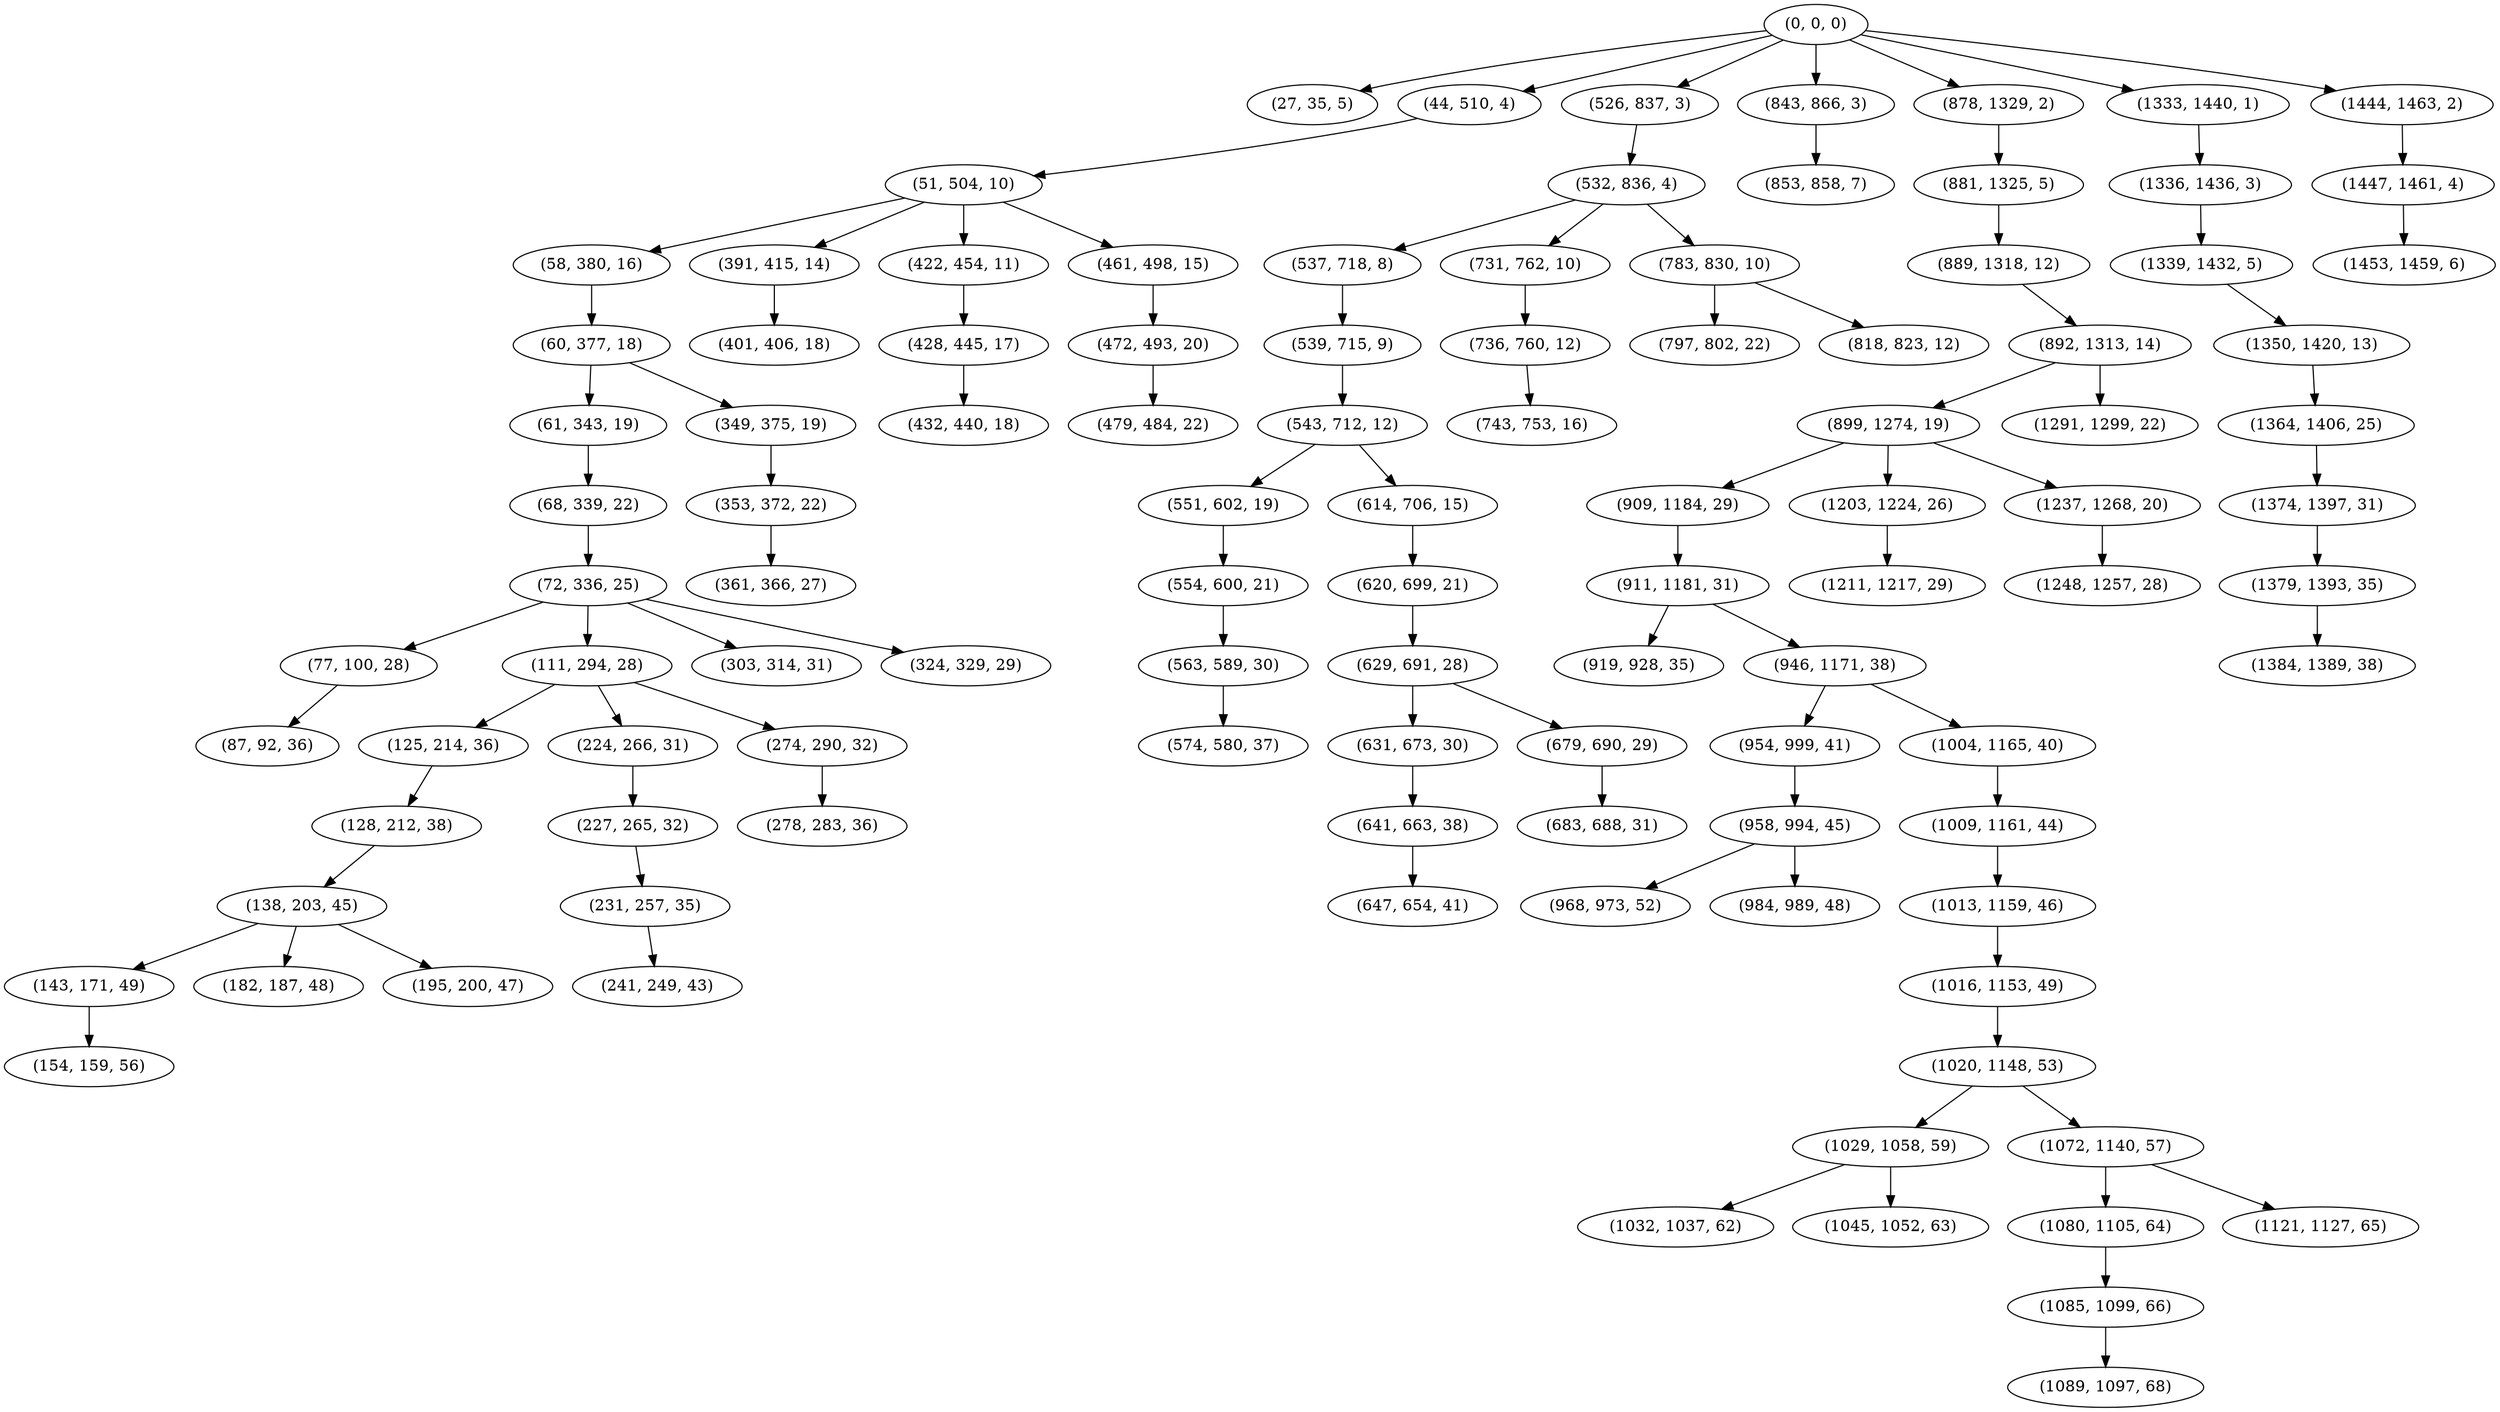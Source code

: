 digraph tree {
    "(0, 0, 0)";
    "(27, 35, 5)";
    "(44, 510, 4)";
    "(51, 504, 10)";
    "(58, 380, 16)";
    "(60, 377, 18)";
    "(61, 343, 19)";
    "(68, 339, 22)";
    "(72, 336, 25)";
    "(77, 100, 28)";
    "(87, 92, 36)";
    "(111, 294, 28)";
    "(125, 214, 36)";
    "(128, 212, 38)";
    "(138, 203, 45)";
    "(143, 171, 49)";
    "(154, 159, 56)";
    "(182, 187, 48)";
    "(195, 200, 47)";
    "(224, 266, 31)";
    "(227, 265, 32)";
    "(231, 257, 35)";
    "(241, 249, 43)";
    "(274, 290, 32)";
    "(278, 283, 36)";
    "(303, 314, 31)";
    "(324, 329, 29)";
    "(349, 375, 19)";
    "(353, 372, 22)";
    "(361, 366, 27)";
    "(391, 415, 14)";
    "(401, 406, 18)";
    "(422, 454, 11)";
    "(428, 445, 17)";
    "(432, 440, 18)";
    "(461, 498, 15)";
    "(472, 493, 20)";
    "(479, 484, 22)";
    "(526, 837, 3)";
    "(532, 836, 4)";
    "(537, 718, 8)";
    "(539, 715, 9)";
    "(543, 712, 12)";
    "(551, 602, 19)";
    "(554, 600, 21)";
    "(563, 589, 30)";
    "(574, 580, 37)";
    "(614, 706, 15)";
    "(620, 699, 21)";
    "(629, 691, 28)";
    "(631, 673, 30)";
    "(641, 663, 38)";
    "(647, 654, 41)";
    "(679, 690, 29)";
    "(683, 688, 31)";
    "(731, 762, 10)";
    "(736, 760, 12)";
    "(743, 753, 16)";
    "(783, 830, 10)";
    "(797, 802, 22)";
    "(818, 823, 12)";
    "(843, 866, 3)";
    "(853, 858, 7)";
    "(878, 1329, 2)";
    "(881, 1325, 5)";
    "(889, 1318, 12)";
    "(892, 1313, 14)";
    "(899, 1274, 19)";
    "(909, 1184, 29)";
    "(911, 1181, 31)";
    "(919, 928, 35)";
    "(946, 1171, 38)";
    "(954, 999, 41)";
    "(958, 994, 45)";
    "(968, 973, 52)";
    "(984, 989, 48)";
    "(1004, 1165, 40)";
    "(1009, 1161, 44)";
    "(1013, 1159, 46)";
    "(1016, 1153, 49)";
    "(1020, 1148, 53)";
    "(1029, 1058, 59)";
    "(1032, 1037, 62)";
    "(1045, 1052, 63)";
    "(1072, 1140, 57)";
    "(1080, 1105, 64)";
    "(1085, 1099, 66)";
    "(1089, 1097, 68)";
    "(1121, 1127, 65)";
    "(1203, 1224, 26)";
    "(1211, 1217, 29)";
    "(1237, 1268, 20)";
    "(1248, 1257, 28)";
    "(1291, 1299, 22)";
    "(1333, 1440, 1)";
    "(1336, 1436, 3)";
    "(1339, 1432, 5)";
    "(1350, 1420, 13)";
    "(1364, 1406, 25)";
    "(1374, 1397, 31)";
    "(1379, 1393, 35)";
    "(1384, 1389, 38)";
    "(1444, 1463, 2)";
    "(1447, 1461, 4)";
    "(1453, 1459, 6)";
    "(0, 0, 0)" -> "(27, 35, 5)";
    "(0, 0, 0)" -> "(44, 510, 4)";
    "(0, 0, 0)" -> "(526, 837, 3)";
    "(0, 0, 0)" -> "(843, 866, 3)";
    "(0, 0, 0)" -> "(878, 1329, 2)";
    "(0, 0, 0)" -> "(1333, 1440, 1)";
    "(0, 0, 0)" -> "(1444, 1463, 2)";
    "(44, 510, 4)" -> "(51, 504, 10)";
    "(51, 504, 10)" -> "(58, 380, 16)";
    "(51, 504, 10)" -> "(391, 415, 14)";
    "(51, 504, 10)" -> "(422, 454, 11)";
    "(51, 504, 10)" -> "(461, 498, 15)";
    "(58, 380, 16)" -> "(60, 377, 18)";
    "(60, 377, 18)" -> "(61, 343, 19)";
    "(60, 377, 18)" -> "(349, 375, 19)";
    "(61, 343, 19)" -> "(68, 339, 22)";
    "(68, 339, 22)" -> "(72, 336, 25)";
    "(72, 336, 25)" -> "(77, 100, 28)";
    "(72, 336, 25)" -> "(111, 294, 28)";
    "(72, 336, 25)" -> "(303, 314, 31)";
    "(72, 336, 25)" -> "(324, 329, 29)";
    "(77, 100, 28)" -> "(87, 92, 36)";
    "(111, 294, 28)" -> "(125, 214, 36)";
    "(111, 294, 28)" -> "(224, 266, 31)";
    "(111, 294, 28)" -> "(274, 290, 32)";
    "(125, 214, 36)" -> "(128, 212, 38)";
    "(128, 212, 38)" -> "(138, 203, 45)";
    "(138, 203, 45)" -> "(143, 171, 49)";
    "(138, 203, 45)" -> "(182, 187, 48)";
    "(138, 203, 45)" -> "(195, 200, 47)";
    "(143, 171, 49)" -> "(154, 159, 56)";
    "(224, 266, 31)" -> "(227, 265, 32)";
    "(227, 265, 32)" -> "(231, 257, 35)";
    "(231, 257, 35)" -> "(241, 249, 43)";
    "(274, 290, 32)" -> "(278, 283, 36)";
    "(349, 375, 19)" -> "(353, 372, 22)";
    "(353, 372, 22)" -> "(361, 366, 27)";
    "(391, 415, 14)" -> "(401, 406, 18)";
    "(422, 454, 11)" -> "(428, 445, 17)";
    "(428, 445, 17)" -> "(432, 440, 18)";
    "(461, 498, 15)" -> "(472, 493, 20)";
    "(472, 493, 20)" -> "(479, 484, 22)";
    "(526, 837, 3)" -> "(532, 836, 4)";
    "(532, 836, 4)" -> "(537, 718, 8)";
    "(532, 836, 4)" -> "(731, 762, 10)";
    "(532, 836, 4)" -> "(783, 830, 10)";
    "(537, 718, 8)" -> "(539, 715, 9)";
    "(539, 715, 9)" -> "(543, 712, 12)";
    "(543, 712, 12)" -> "(551, 602, 19)";
    "(543, 712, 12)" -> "(614, 706, 15)";
    "(551, 602, 19)" -> "(554, 600, 21)";
    "(554, 600, 21)" -> "(563, 589, 30)";
    "(563, 589, 30)" -> "(574, 580, 37)";
    "(614, 706, 15)" -> "(620, 699, 21)";
    "(620, 699, 21)" -> "(629, 691, 28)";
    "(629, 691, 28)" -> "(631, 673, 30)";
    "(629, 691, 28)" -> "(679, 690, 29)";
    "(631, 673, 30)" -> "(641, 663, 38)";
    "(641, 663, 38)" -> "(647, 654, 41)";
    "(679, 690, 29)" -> "(683, 688, 31)";
    "(731, 762, 10)" -> "(736, 760, 12)";
    "(736, 760, 12)" -> "(743, 753, 16)";
    "(783, 830, 10)" -> "(797, 802, 22)";
    "(783, 830, 10)" -> "(818, 823, 12)";
    "(843, 866, 3)" -> "(853, 858, 7)";
    "(878, 1329, 2)" -> "(881, 1325, 5)";
    "(881, 1325, 5)" -> "(889, 1318, 12)";
    "(889, 1318, 12)" -> "(892, 1313, 14)";
    "(892, 1313, 14)" -> "(899, 1274, 19)";
    "(892, 1313, 14)" -> "(1291, 1299, 22)";
    "(899, 1274, 19)" -> "(909, 1184, 29)";
    "(899, 1274, 19)" -> "(1203, 1224, 26)";
    "(899, 1274, 19)" -> "(1237, 1268, 20)";
    "(909, 1184, 29)" -> "(911, 1181, 31)";
    "(911, 1181, 31)" -> "(919, 928, 35)";
    "(911, 1181, 31)" -> "(946, 1171, 38)";
    "(946, 1171, 38)" -> "(954, 999, 41)";
    "(946, 1171, 38)" -> "(1004, 1165, 40)";
    "(954, 999, 41)" -> "(958, 994, 45)";
    "(958, 994, 45)" -> "(968, 973, 52)";
    "(958, 994, 45)" -> "(984, 989, 48)";
    "(1004, 1165, 40)" -> "(1009, 1161, 44)";
    "(1009, 1161, 44)" -> "(1013, 1159, 46)";
    "(1013, 1159, 46)" -> "(1016, 1153, 49)";
    "(1016, 1153, 49)" -> "(1020, 1148, 53)";
    "(1020, 1148, 53)" -> "(1029, 1058, 59)";
    "(1020, 1148, 53)" -> "(1072, 1140, 57)";
    "(1029, 1058, 59)" -> "(1032, 1037, 62)";
    "(1029, 1058, 59)" -> "(1045, 1052, 63)";
    "(1072, 1140, 57)" -> "(1080, 1105, 64)";
    "(1072, 1140, 57)" -> "(1121, 1127, 65)";
    "(1080, 1105, 64)" -> "(1085, 1099, 66)";
    "(1085, 1099, 66)" -> "(1089, 1097, 68)";
    "(1203, 1224, 26)" -> "(1211, 1217, 29)";
    "(1237, 1268, 20)" -> "(1248, 1257, 28)";
    "(1333, 1440, 1)" -> "(1336, 1436, 3)";
    "(1336, 1436, 3)" -> "(1339, 1432, 5)";
    "(1339, 1432, 5)" -> "(1350, 1420, 13)";
    "(1350, 1420, 13)" -> "(1364, 1406, 25)";
    "(1364, 1406, 25)" -> "(1374, 1397, 31)";
    "(1374, 1397, 31)" -> "(1379, 1393, 35)";
    "(1379, 1393, 35)" -> "(1384, 1389, 38)";
    "(1444, 1463, 2)" -> "(1447, 1461, 4)";
    "(1447, 1461, 4)" -> "(1453, 1459, 6)";
}
